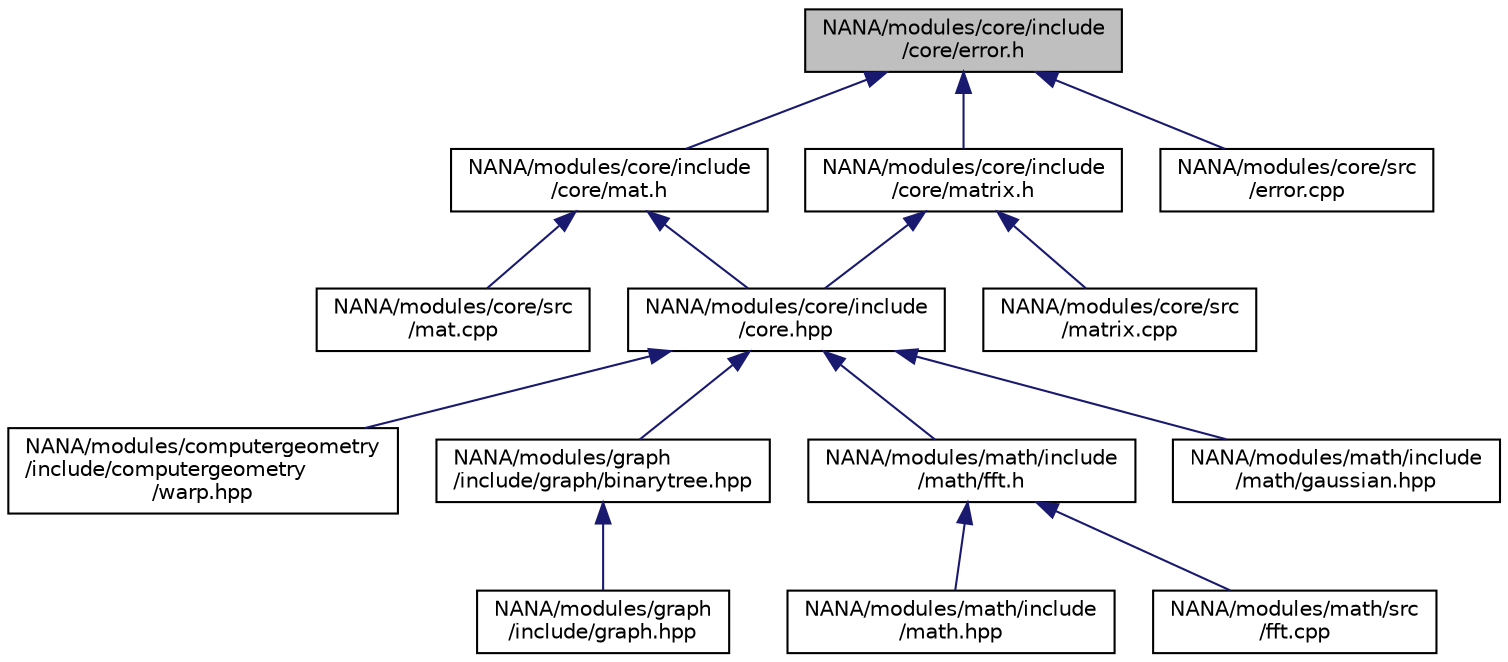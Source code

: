 digraph "NANA/modules/core/include/core/error.h"
{
 // LATEX_PDF_SIZE
  edge [fontname="Helvetica",fontsize="10",labelfontname="Helvetica",labelfontsize="10"];
  node [fontname="Helvetica",fontsize="10",shape=record];
  Node1 [label="NANA/modules/core/include\l/core/error.h",height=0.2,width=0.4,color="black", fillcolor="grey75", style="filled", fontcolor="black",tooltip="用于抛出异常，移植自OpenCV"];
  Node1 -> Node2 [dir="back",color="midnightblue",fontsize="10",style="solid",fontname="Helvetica"];
  Node2 [label="NANA/modules/core/include\l/core/mat.h",height=0.2,width=0.4,color="black", fillcolor="white", style="filled",URL="$mat_8h.html",tooltip="实现一个用于矩阵运算的模板类(仍在实现当中)"];
  Node2 -> Node3 [dir="back",color="midnightblue",fontsize="10",style="solid",fontname="Helvetica"];
  Node3 [label="NANA/modules/core/include\l/core.hpp",height=0.2,width=0.4,color="black", fillcolor="white", style="filled",URL="$core_8hpp.html",tooltip="包含基本的数据结构等"];
  Node3 -> Node4 [dir="back",color="midnightblue",fontsize="10",style="solid",fontname="Helvetica"];
  Node4 [label="NANA/modules/computergeometry\l/include/computergeometry\l/warp.hpp",height=0.2,width=0.4,color="black", fillcolor="white", style="filled",URL="$warp_8hpp.html",tooltip="实现点集的仿射变换和透视变换"];
  Node3 -> Node5 [dir="back",color="midnightblue",fontsize="10",style="solid",fontname="Helvetica"];
  Node5 [label="NANA/modules/graph\l/include/graph/binarytree.hpp",height=0.2,width=0.4,color="black", fillcolor="white", style="filled",URL="$binarytree_8hpp.html",tooltip="实现二叉树的模板"];
  Node5 -> Node6 [dir="back",color="midnightblue",fontsize="10",style="solid",fontname="Helvetica"];
  Node6 [label="NANA/modules/graph\l/include/graph.hpp",height=0.2,width=0.4,color="black", fillcolor="white", style="filled",URL="$graph_8hpp.html",tooltip="实现图论相关算法"];
  Node3 -> Node7 [dir="back",color="midnightblue",fontsize="10",style="solid",fontname="Helvetica"];
  Node7 [label="NANA/modules/math/include\l/math/fft.h",height=0.2,width=0.4,color="black", fillcolor="white", style="filled",URL="$fft_8h_source.html",tooltip=" "];
  Node7 -> Node8 [dir="back",color="midnightblue",fontsize="10",style="solid",fontname="Helvetica"];
  Node8 [label="NANA/modules/math/include\l/math.hpp",height=0.2,width=0.4,color="black", fillcolor="white", style="filled",URL="$math_8hpp.html",tooltip="实现基本的数学运算"];
  Node7 -> Node9 [dir="back",color="midnightblue",fontsize="10",style="solid",fontname="Helvetica"];
  Node9 [label="NANA/modules/math/src\l/fft.cpp",height=0.2,width=0.4,color="black", fillcolor="white", style="filled",URL="$fft_8cpp_source.html",tooltip=" "];
  Node3 -> Node10 [dir="back",color="midnightblue",fontsize="10",style="solid",fontname="Helvetica"];
  Node10 [label="NANA/modules/math/include\l/math/gaussian.hpp",height=0.2,width=0.4,color="black", fillcolor="white", style="filled",URL="$gaussian_8hpp.html",tooltip="实现高斯相关的算法"];
  Node2 -> Node11 [dir="back",color="midnightblue",fontsize="10",style="solid",fontname="Helvetica"];
  Node11 [label="NANA/modules/core/src\l/mat.cpp",height=0.2,width=0.4,color="black", fillcolor="white", style="filled",URL="$mat_8cpp.html",tooltip="实现Mat的相关功能"];
  Node1 -> Node12 [dir="back",color="midnightblue",fontsize="10",style="solid",fontname="Helvetica"];
  Node12 [label="NANA/modules/core/include\l/core/matrix.h",height=0.2,width=0.4,color="black", fillcolor="white", style="filled",URL="$matrix_8h.html",tooltip="简单矩阵类(效率不高，但易于理解，很多时候会触发复制构造函数)，不同于Mat"];
  Node12 -> Node3 [dir="back",color="midnightblue",fontsize="10",style="solid",fontname="Helvetica"];
  Node12 -> Node13 [dir="back",color="midnightblue",fontsize="10",style="solid",fontname="Helvetica"];
  Node13 [label="NANA/modules/core/src\l/matrix.cpp",height=0.2,width=0.4,color="black", fillcolor="white", style="filled",URL="$matrix_8cpp.html",tooltip="简单矩阵类的实现"];
  Node1 -> Node14 [dir="back",color="midnightblue",fontsize="10",style="solid",fontname="Helvetica"];
  Node14 [label="NANA/modules/core/src\l/error.cpp",height=0.2,width=0.4,color="black", fillcolor="white", style="filled",URL="$error_8cpp_source.html",tooltip=" "];
}
